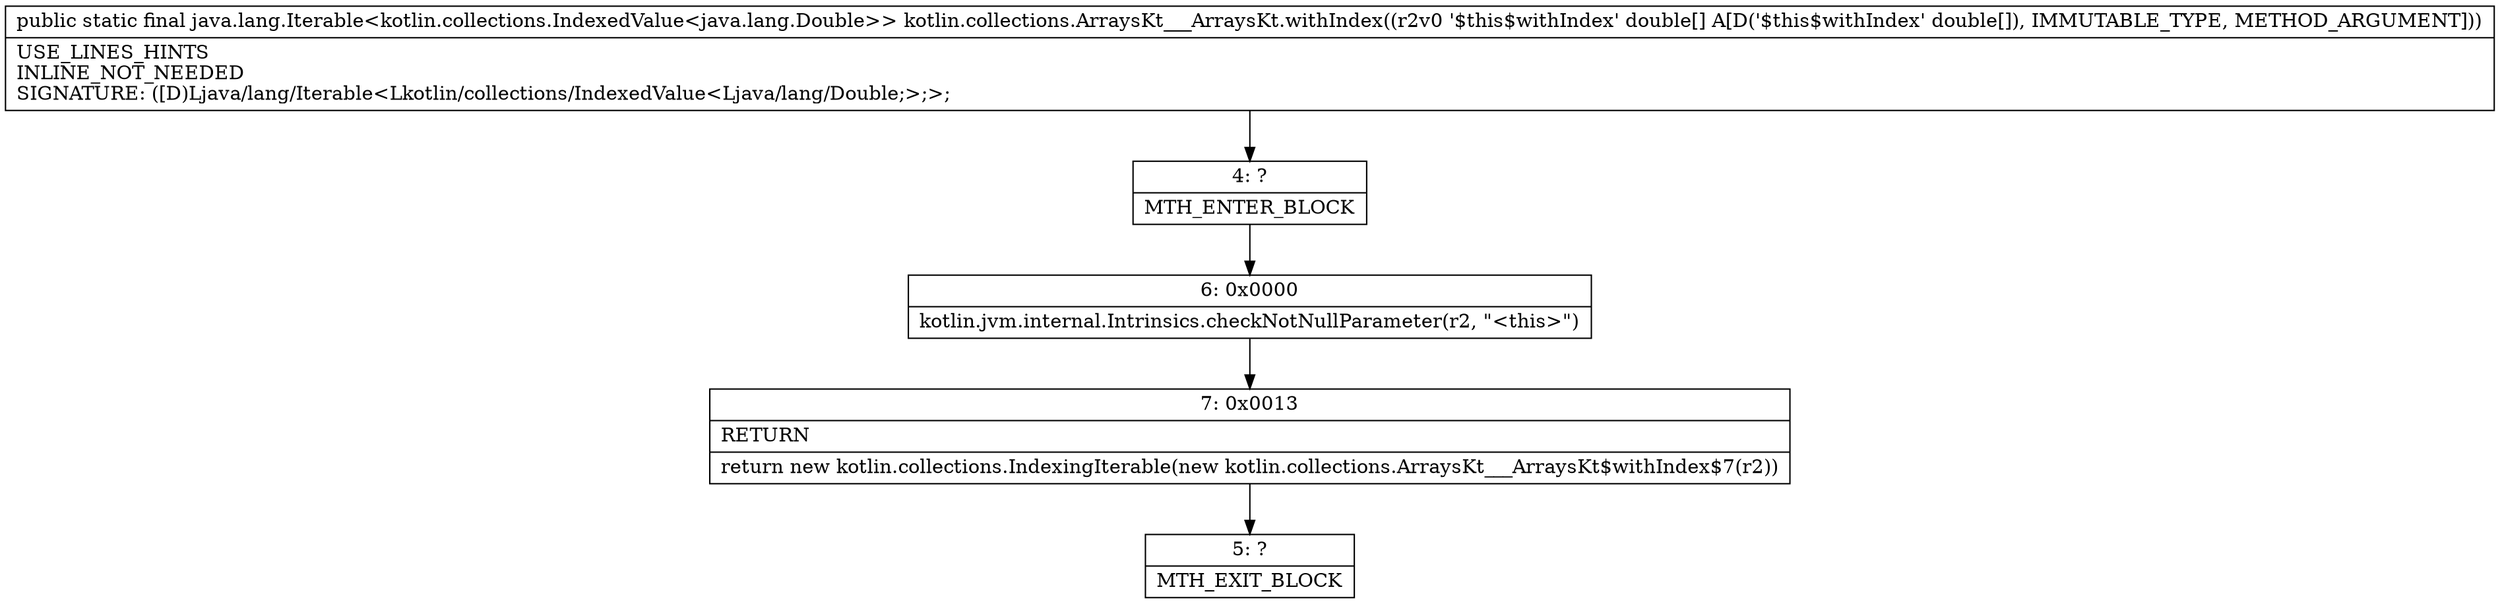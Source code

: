 digraph "CFG forkotlin.collections.ArraysKt___ArraysKt.withIndex([D)Ljava\/lang\/Iterable;" {
Node_4 [shape=record,label="{4\:\ ?|MTH_ENTER_BLOCK\l}"];
Node_6 [shape=record,label="{6\:\ 0x0000|kotlin.jvm.internal.Intrinsics.checkNotNullParameter(r2, \"\<this\>\")\l}"];
Node_7 [shape=record,label="{7\:\ 0x0013|RETURN\l|return new kotlin.collections.IndexingIterable(new kotlin.collections.ArraysKt___ArraysKt$withIndex$7(r2))\l}"];
Node_5 [shape=record,label="{5\:\ ?|MTH_EXIT_BLOCK\l}"];
MethodNode[shape=record,label="{public static final java.lang.Iterable\<kotlin.collections.IndexedValue\<java.lang.Double\>\> kotlin.collections.ArraysKt___ArraysKt.withIndex((r2v0 '$this$withIndex' double[] A[D('$this$withIndex' double[]), IMMUTABLE_TYPE, METHOD_ARGUMENT]))  | USE_LINES_HINTS\lINLINE_NOT_NEEDED\lSIGNATURE: ([D)Ljava\/lang\/Iterable\<Lkotlin\/collections\/IndexedValue\<Ljava\/lang\/Double;\>;\>;\l}"];
MethodNode -> Node_4;Node_4 -> Node_6;
Node_6 -> Node_7;
Node_7 -> Node_5;
}


